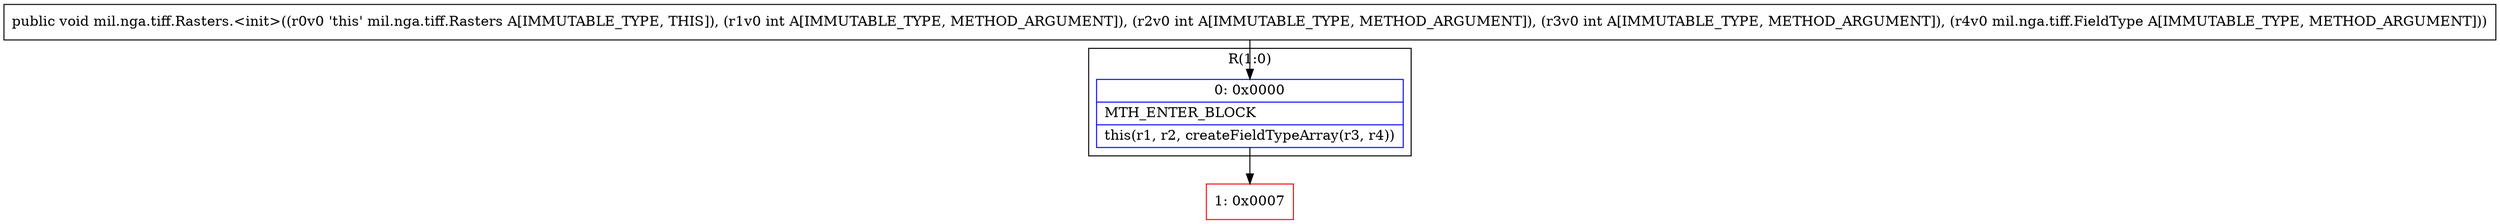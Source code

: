 digraph "CFG formil.nga.tiff.Rasters.\<init\>(IIILmil\/nga\/tiff\/FieldType;)V" {
subgraph cluster_Region_1961971167 {
label = "R(1:0)";
node [shape=record,color=blue];
Node_0 [shape=record,label="{0\:\ 0x0000|MTH_ENTER_BLOCK\l|this(r1, r2, createFieldTypeArray(r3, r4))\l}"];
}
Node_1 [shape=record,color=red,label="{1\:\ 0x0007}"];
MethodNode[shape=record,label="{public void mil.nga.tiff.Rasters.\<init\>((r0v0 'this' mil.nga.tiff.Rasters A[IMMUTABLE_TYPE, THIS]), (r1v0 int A[IMMUTABLE_TYPE, METHOD_ARGUMENT]), (r2v0 int A[IMMUTABLE_TYPE, METHOD_ARGUMENT]), (r3v0 int A[IMMUTABLE_TYPE, METHOD_ARGUMENT]), (r4v0 mil.nga.tiff.FieldType A[IMMUTABLE_TYPE, METHOD_ARGUMENT])) }"];
MethodNode -> Node_0;
Node_0 -> Node_1;
}

